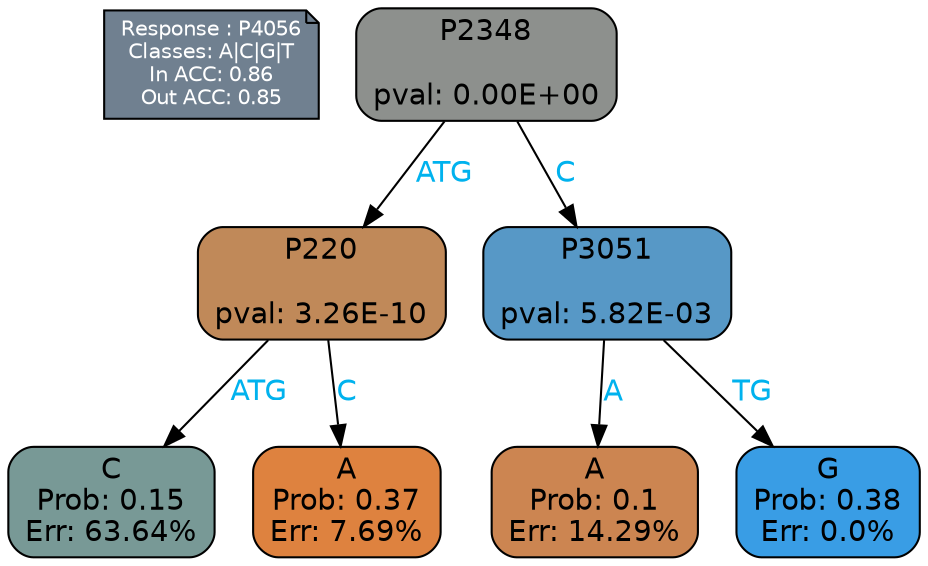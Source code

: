digraph Tree {
node [shape=box, style="filled, rounded", color="black", fontname=helvetica] ;
graph [ranksep=equally, splines=polylines, bgcolor=transparent, dpi=600] ;
edge [fontname=helvetica] ;
LEGEND [label="Response : P4056
Classes: A|C|G|T
In ACC: 0.86
Out ACC: 0.85
",shape=note,align=left,style=filled,fillcolor="slategray",fontcolor="white",fontsize=10];1 [label="P2348

pval: 0.00E+00", fillcolor="#8d908d"] ;
2 [label="P220

pval: 3.26E-10", fillcolor="#c08959"] ;
3 [label="C
Prob: 0.15
Err: 63.64%", fillcolor="#789996"] ;
4 [label="A
Prob: 0.37
Err: 7.69%", fillcolor="#de823f"] ;
5 [label="P3051

pval: 5.82E-03", fillcolor="#5798c6"] ;
6 [label="A
Prob: 0.1
Err: 14.29%", fillcolor="#cc8551"] ;
7 [label="G
Prob: 0.38
Err: 0.0%", fillcolor="#399de5"] ;
1 -> 2 [label="ATG",fontcolor=deepskyblue2] ;
1 -> 5 [label="C",fontcolor=deepskyblue2] ;
2 -> 3 [label="ATG",fontcolor=deepskyblue2] ;
2 -> 4 [label="C",fontcolor=deepskyblue2] ;
5 -> 6 [label="A",fontcolor=deepskyblue2] ;
5 -> 7 [label="TG",fontcolor=deepskyblue2] ;
{rank = same; 3;4;6;7;}{rank = same; LEGEND;1;}}